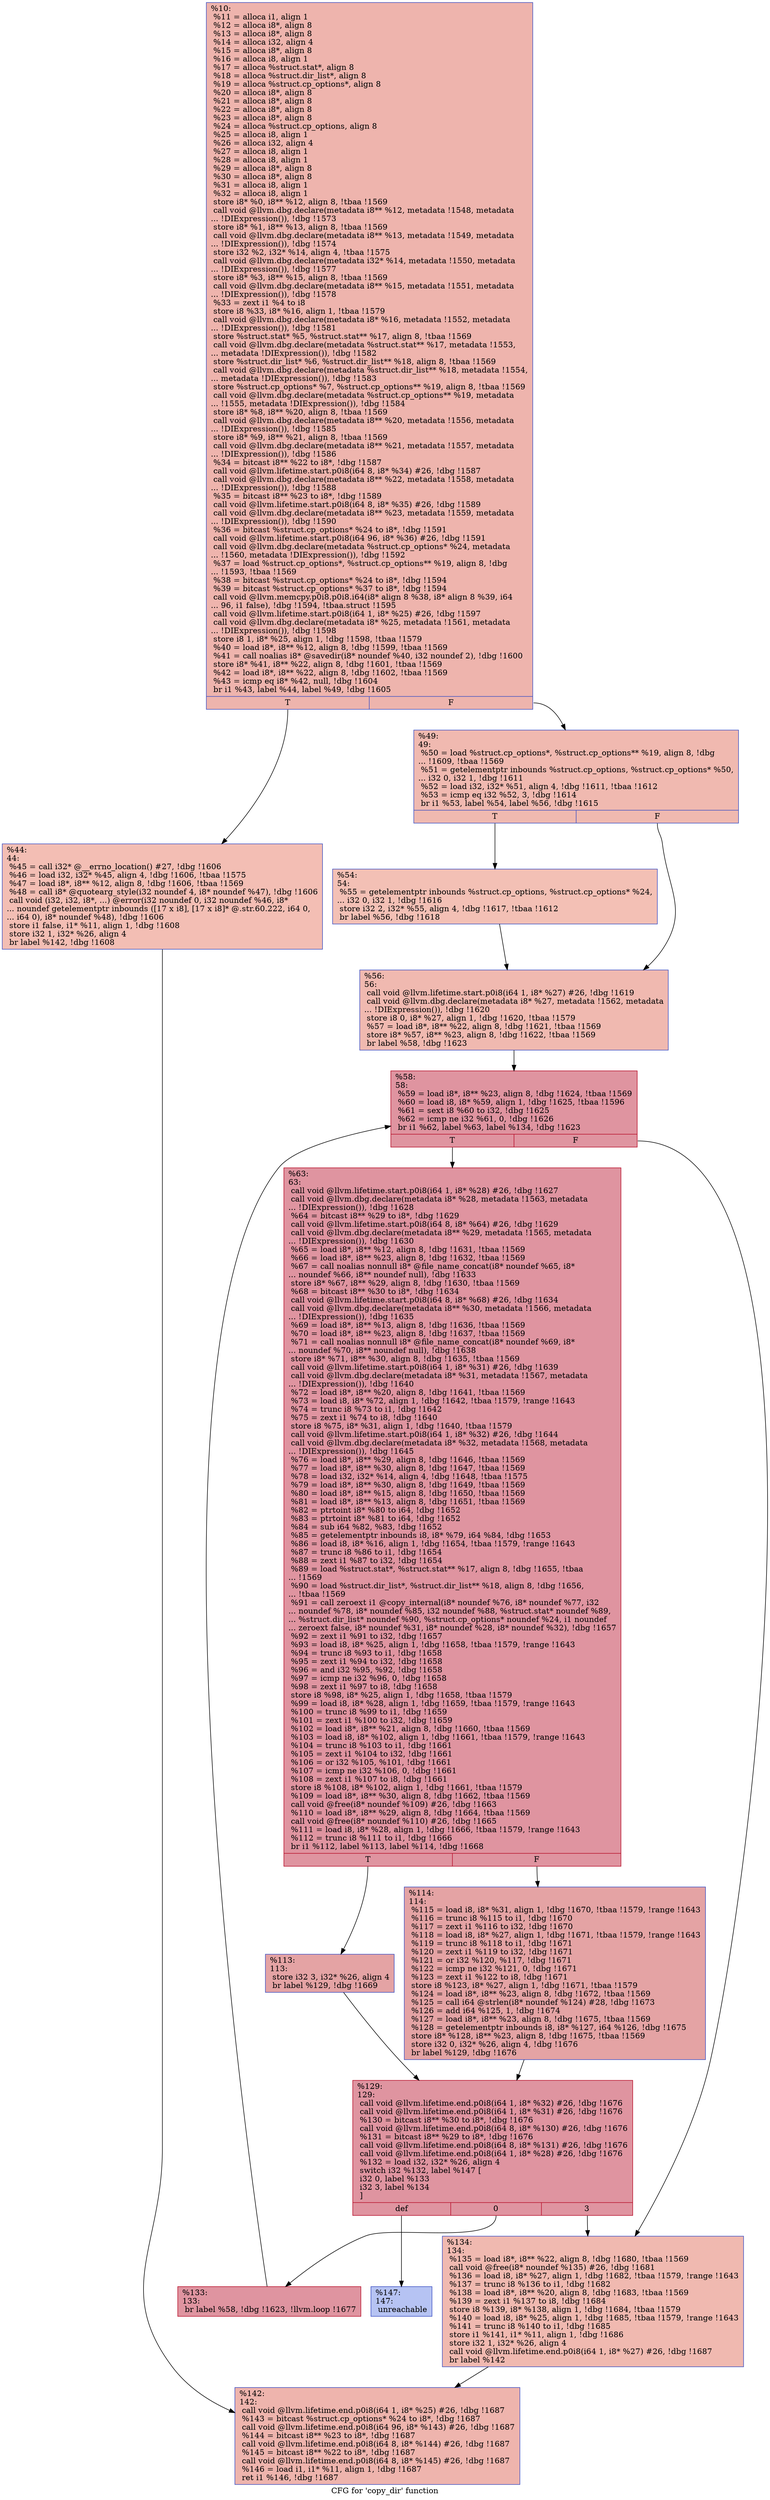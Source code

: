 digraph "CFG for 'copy_dir' function" {
	label="CFG for 'copy_dir' function";

	Node0xe35cb0 [shape=record,color="#3d50c3ff", style=filled, fillcolor="#d8564670",label="{%10:\l  %11 = alloca i1, align 1\l  %12 = alloca i8*, align 8\l  %13 = alloca i8*, align 8\l  %14 = alloca i32, align 4\l  %15 = alloca i8*, align 8\l  %16 = alloca i8, align 1\l  %17 = alloca %struct.stat*, align 8\l  %18 = alloca %struct.dir_list*, align 8\l  %19 = alloca %struct.cp_options*, align 8\l  %20 = alloca i8*, align 8\l  %21 = alloca i8*, align 8\l  %22 = alloca i8*, align 8\l  %23 = alloca i8*, align 8\l  %24 = alloca %struct.cp_options, align 8\l  %25 = alloca i8, align 1\l  %26 = alloca i32, align 4\l  %27 = alloca i8, align 1\l  %28 = alloca i8, align 1\l  %29 = alloca i8*, align 8\l  %30 = alloca i8*, align 8\l  %31 = alloca i8, align 1\l  %32 = alloca i8, align 1\l  store i8* %0, i8** %12, align 8, !tbaa !1569\l  call void @llvm.dbg.declare(metadata i8** %12, metadata !1548, metadata\l... !DIExpression()), !dbg !1573\l  store i8* %1, i8** %13, align 8, !tbaa !1569\l  call void @llvm.dbg.declare(metadata i8** %13, metadata !1549, metadata\l... !DIExpression()), !dbg !1574\l  store i32 %2, i32* %14, align 4, !tbaa !1575\l  call void @llvm.dbg.declare(metadata i32* %14, metadata !1550, metadata\l... !DIExpression()), !dbg !1577\l  store i8* %3, i8** %15, align 8, !tbaa !1569\l  call void @llvm.dbg.declare(metadata i8** %15, metadata !1551, metadata\l... !DIExpression()), !dbg !1578\l  %33 = zext i1 %4 to i8\l  store i8 %33, i8* %16, align 1, !tbaa !1579\l  call void @llvm.dbg.declare(metadata i8* %16, metadata !1552, metadata\l... !DIExpression()), !dbg !1581\l  store %struct.stat* %5, %struct.stat** %17, align 8, !tbaa !1569\l  call void @llvm.dbg.declare(metadata %struct.stat** %17, metadata !1553,\l... metadata !DIExpression()), !dbg !1582\l  store %struct.dir_list* %6, %struct.dir_list** %18, align 8, !tbaa !1569\l  call void @llvm.dbg.declare(metadata %struct.dir_list** %18, metadata !1554,\l... metadata !DIExpression()), !dbg !1583\l  store %struct.cp_options* %7, %struct.cp_options** %19, align 8, !tbaa !1569\l  call void @llvm.dbg.declare(metadata %struct.cp_options** %19, metadata\l... !1555, metadata !DIExpression()), !dbg !1584\l  store i8* %8, i8** %20, align 8, !tbaa !1569\l  call void @llvm.dbg.declare(metadata i8** %20, metadata !1556, metadata\l... !DIExpression()), !dbg !1585\l  store i8* %9, i8** %21, align 8, !tbaa !1569\l  call void @llvm.dbg.declare(metadata i8** %21, metadata !1557, metadata\l... !DIExpression()), !dbg !1586\l  %34 = bitcast i8** %22 to i8*, !dbg !1587\l  call void @llvm.lifetime.start.p0i8(i64 8, i8* %34) #26, !dbg !1587\l  call void @llvm.dbg.declare(metadata i8** %22, metadata !1558, metadata\l... !DIExpression()), !dbg !1588\l  %35 = bitcast i8** %23 to i8*, !dbg !1589\l  call void @llvm.lifetime.start.p0i8(i64 8, i8* %35) #26, !dbg !1589\l  call void @llvm.dbg.declare(metadata i8** %23, metadata !1559, metadata\l... !DIExpression()), !dbg !1590\l  %36 = bitcast %struct.cp_options* %24 to i8*, !dbg !1591\l  call void @llvm.lifetime.start.p0i8(i64 96, i8* %36) #26, !dbg !1591\l  call void @llvm.dbg.declare(metadata %struct.cp_options* %24, metadata\l... !1560, metadata !DIExpression()), !dbg !1592\l  %37 = load %struct.cp_options*, %struct.cp_options** %19, align 8, !dbg\l... !1593, !tbaa !1569\l  %38 = bitcast %struct.cp_options* %24 to i8*, !dbg !1594\l  %39 = bitcast %struct.cp_options* %37 to i8*, !dbg !1594\l  call void @llvm.memcpy.p0i8.p0i8.i64(i8* align 8 %38, i8* align 8 %39, i64\l... 96, i1 false), !dbg !1594, !tbaa.struct !1595\l  call void @llvm.lifetime.start.p0i8(i64 1, i8* %25) #26, !dbg !1597\l  call void @llvm.dbg.declare(metadata i8* %25, metadata !1561, metadata\l... !DIExpression()), !dbg !1598\l  store i8 1, i8* %25, align 1, !dbg !1598, !tbaa !1579\l  %40 = load i8*, i8** %12, align 8, !dbg !1599, !tbaa !1569\l  %41 = call noalias i8* @savedir(i8* noundef %40, i32 noundef 2), !dbg !1600\l  store i8* %41, i8** %22, align 8, !dbg !1601, !tbaa !1569\l  %42 = load i8*, i8** %22, align 8, !dbg !1602, !tbaa !1569\l  %43 = icmp eq i8* %42, null, !dbg !1604\l  br i1 %43, label %44, label %49, !dbg !1605\l|{<s0>T|<s1>F}}"];
	Node0xe35cb0:s0 -> Node0xe38c80;
	Node0xe35cb0:s1 -> Node0xe3ac60;
	Node0xe38c80 [shape=record,color="#3d50c3ff", style=filled, fillcolor="#e36c5570",label="{%44:\l44:                                               \l  %45 = call i32* @__errno_location() #27, !dbg !1606\l  %46 = load i32, i32* %45, align 4, !dbg !1606, !tbaa !1575\l  %47 = load i8*, i8** %12, align 8, !dbg !1606, !tbaa !1569\l  %48 = call i8* @quotearg_style(i32 noundef 4, i8* noundef %47), !dbg !1606\l  call void (i32, i32, i8*, ...) @error(i32 noundef 0, i32 noundef %46, i8*\l... noundef getelementptr inbounds ([17 x i8], [17 x i8]* @.str.60.222, i64 0,\l... i64 0), i8* noundef %48), !dbg !1606\l  store i1 false, i1* %11, align 1, !dbg !1608\l  store i32 1, i32* %26, align 4\l  br label %142, !dbg !1608\l}"];
	Node0xe38c80 -> Node0xe3af80;
	Node0xe3ac60 [shape=record,color="#3d50c3ff", style=filled, fillcolor="#de614d70",label="{%49:\l49:                                               \l  %50 = load %struct.cp_options*, %struct.cp_options** %19, align 8, !dbg\l... !1609, !tbaa !1569\l  %51 = getelementptr inbounds %struct.cp_options, %struct.cp_options* %50,\l... i32 0, i32 1, !dbg !1611\l  %52 = load i32, i32* %51, align 4, !dbg !1611, !tbaa !1612\l  %53 = icmp eq i32 %52, 3, !dbg !1614\l  br i1 %53, label %54, label %56, !dbg !1615\l|{<s0>T|<s1>F}}"];
	Node0xe3ac60:s0 -> Node0xe3acb0;
	Node0xe3ac60:s1 -> Node0xe3ad00;
	Node0xe3acb0 [shape=record,color="#3d50c3ff", style=filled, fillcolor="#e5705870",label="{%54:\l54:                                               \l  %55 = getelementptr inbounds %struct.cp_options, %struct.cp_options* %24,\l... i32 0, i32 1, !dbg !1616\l  store i32 2, i32* %55, align 4, !dbg !1617, !tbaa !1612\l  br label %56, !dbg !1618\l}"];
	Node0xe3acb0 -> Node0xe3ad00;
	Node0xe3ad00 [shape=record,color="#3d50c3ff", style=filled, fillcolor="#de614d70",label="{%56:\l56:                                               \l  call void @llvm.lifetime.start.p0i8(i64 1, i8* %27) #26, !dbg !1619\l  call void @llvm.dbg.declare(metadata i8* %27, metadata !1562, metadata\l... !DIExpression()), !dbg !1620\l  store i8 0, i8* %27, align 1, !dbg !1620, !tbaa !1579\l  %57 = load i8*, i8** %22, align 8, !dbg !1621, !tbaa !1569\l  store i8* %57, i8** %23, align 8, !dbg !1622, !tbaa !1569\l  br label %58, !dbg !1623\l}"];
	Node0xe3ad00 -> Node0xe3ad50;
	Node0xe3ad50 [shape=record,color="#b70d28ff", style=filled, fillcolor="#b70d2870",label="{%58:\l58:                                               \l  %59 = load i8*, i8** %23, align 8, !dbg !1624, !tbaa !1569\l  %60 = load i8, i8* %59, align 1, !dbg !1625, !tbaa !1596\l  %61 = sext i8 %60 to i32, !dbg !1625\l  %62 = icmp ne i32 %61, 0, !dbg !1626\l  br i1 %62, label %63, label %134, !dbg !1623\l|{<s0>T|<s1>F}}"];
	Node0xe3ad50:s0 -> Node0xe3ada0;
	Node0xe3ad50:s1 -> Node0xe3af30;
	Node0xe3ada0 [shape=record,color="#b70d28ff", style=filled, fillcolor="#b70d2870",label="{%63:\l63:                                               \l  call void @llvm.lifetime.start.p0i8(i64 1, i8* %28) #26, !dbg !1627\l  call void @llvm.dbg.declare(metadata i8* %28, metadata !1563, metadata\l... !DIExpression()), !dbg !1628\l  %64 = bitcast i8** %29 to i8*, !dbg !1629\l  call void @llvm.lifetime.start.p0i8(i64 8, i8* %64) #26, !dbg !1629\l  call void @llvm.dbg.declare(metadata i8** %29, metadata !1565, metadata\l... !DIExpression()), !dbg !1630\l  %65 = load i8*, i8** %12, align 8, !dbg !1631, !tbaa !1569\l  %66 = load i8*, i8** %23, align 8, !dbg !1632, !tbaa !1569\l  %67 = call noalias nonnull i8* @file_name_concat(i8* noundef %65, i8*\l... noundef %66, i8** noundef null), !dbg !1633\l  store i8* %67, i8** %29, align 8, !dbg !1630, !tbaa !1569\l  %68 = bitcast i8** %30 to i8*, !dbg !1634\l  call void @llvm.lifetime.start.p0i8(i64 8, i8* %68) #26, !dbg !1634\l  call void @llvm.dbg.declare(metadata i8** %30, metadata !1566, metadata\l... !DIExpression()), !dbg !1635\l  %69 = load i8*, i8** %13, align 8, !dbg !1636, !tbaa !1569\l  %70 = load i8*, i8** %23, align 8, !dbg !1637, !tbaa !1569\l  %71 = call noalias nonnull i8* @file_name_concat(i8* noundef %69, i8*\l... noundef %70, i8** noundef null), !dbg !1638\l  store i8* %71, i8** %30, align 8, !dbg !1635, !tbaa !1569\l  call void @llvm.lifetime.start.p0i8(i64 1, i8* %31) #26, !dbg !1639\l  call void @llvm.dbg.declare(metadata i8* %31, metadata !1567, metadata\l... !DIExpression()), !dbg !1640\l  %72 = load i8*, i8** %20, align 8, !dbg !1641, !tbaa !1569\l  %73 = load i8, i8* %72, align 1, !dbg !1642, !tbaa !1579, !range !1643\l  %74 = trunc i8 %73 to i1, !dbg !1642\l  %75 = zext i1 %74 to i8, !dbg !1640\l  store i8 %75, i8* %31, align 1, !dbg !1640, !tbaa !1579\l  call void @llvm.lifetime.start.p0i8(i64 1, i8* %32) #26, !dbg !1644\l  call void @llvm.dbg.declare(metadata i8* %32, metadata !1568, metadata\l... !DIExpression()), !dbg !1645\l  %76 = load i8*, i8** %29, align 8, !dbg !1646, !tbaa !1569\l  %77 = load i8*, i8** %30, align 8, !dbg !1647, !tbaa !1569\l  %78 = load i32, i32* %14, align 4, !dbg !1648, !tbaa !1575\l  %79 = load i8*, i8** %30, align 8, !dbg !1649, !tbaa !1569\l  %80 = load i8*, i8** %15, align 8, !dbg !1650, !tbaa !1569\l  %81 = load i8*, i8** %13, align 8, !dbg !1651, !tbaa !1569\l  %82 = ptrtoint i8* %80 to i64, !dbg !1652\l  %83 = ptrtoint i8* %81 to i64, !dbg !1652\l  %84 = sub i64 %82, %83, !dbg !1652\l  %85 = getelementptr inbounds i8, i8* %79, i64 %84, !dbg !1653\l  %86 = load i8, i8* %16, align 1, !dbg !1654, !tbaa !1579, !range !1643\l  %87 = trunc i8 %86 to i1, !dbg !1654\l  %88 = zext i1 %87 to i32, !dbg !1654\l  %89 = load %struct.stat*, %struct.stat** %17, align 8, !dbg !1655, !tbaa\l... !1569\l  %90 = load %struct.dir_list*, %struct.dir_list** %18, align 8, !dbg !1656,\l... !tbaa !1569\l  %91 = call zeroext i1 @copy_internal(i8* noundef %76, i8* noundef %77, i32\l... noundef %78, i8* noundef %85, i32 noundef %88, %struct.stat* noundef %89,\l... %struct.dir_list* noundef %90, %struct.cp_options* noundef %24, i1 noundef\l... zeroext false, i8* noundef %31, i8* noundef %28, i8* noundef %32), !dbg !1657\l  %92 = zext i1 %91 to i32, !dbg !1657\l  %93 = load i8, i8* %25, align 1, !dbg !1658, !tbaa !1579, !range !1643\l  %94 = trunc i8 %93 to i1, !dbg !1658\l  %95 = zext i1 %94 to i32, !dbg !1658\l  %96 = and i32 %95, %92, !dbg !1658\l  %97 = icmp ne i32 %96, 0, !dbg !1658\l  %98 = zext i1 %97 to i8, !dbg !1658\l  store i8 %98, i8* %25, align 1, !dbg !1658, !tbaa !1579\l  %99 = load i8, i8* %28, align 1, !dbg !1659, !tbaa !1579, !range !1643\l  %100 = trunc i8 %99 to i1, !dbg !1659\l  %101 = zext i1 %100 to i32, !dbg !1659\l  %102 = load i8*, i8** %21, align 8, !dbg !1660, !tbaa !1569\l  %103 = load i8, i8* %102, align 1, !dbg !1661, !tbaa !1579, !range !1643\l  %104 = trunc i8 %103 to i1, !dbg !1661\l  %105 = zext i1 %104 to i32, !dbg !1661\l  %106 = or i32 %105, %101, !dbg !1661\l  %107 = icmp ne i32 %106, 0, !dbg !1661\l  %108 = zext i1 %107 to i8, !dbg !1661\l  store i8 %108, i8* %102, align 1, !dbg !1661, !tbaa !1579\l  %109 = load i8*, i8** %30, align 8, !dbg !1662, !tbaa !1569\l  call void @free(i8* noundef %109) #26, !dbg !1663\l  %110 = load i8*, i8** %29, align 8, !dbg !1664, !tbaa !1569\l  call void @free(i8* noundef %110) #26, !dbg !1665\l  %111 = load i8, i8* %28, align 1, !dbg !1666, !tbaa !1579, !range !1643\l  %112 = trunc i8 %111 to i1, !dbg !1666\l  br i1 %112, label %113, label %114, !dbg !1668\l|{<s0>T|<s1>F}}"];
	Node0xe3ada0:s0 -> Node0xe3adf0;
	Node0xe3ada0:s1 -> Node0xe3ae40;
	Node0xe3adf0 [shape=record,color="#3d50c3ff", style=filled, fillcolor="#c32e3170",label="{%113:\l113:                                              \l  store i32 3, i32* %26, align 4\l  br label %129, !dbg !1669\l}"];
	Node0xe3adf0 -> Node0xe3ae90;
	Node0xe3ae40 [shape=record,color="#3d50c3ff", style=filled, fillcolor="#c32e3170",label="{%114:\l114:                                              \l  %115 = load i8, i8* %31, align 1, !dbg !1670, !tbaa !1579, !range !1643\l  %116 = trunc i8 %115 to i1, !dbg !1670\l  %117 = zext i1 %116 to i32, !dbg !1670\l  %118 = load i8, i8* %27, align 1, !dbg !1671, !tbaa !1579, !range !1643\l  %119 = trunc i8 %118 to i1, !dbg !1671\l  %120 = zext i1 %119 to i32, !dbg !1671\l  %121 = or i32 %120, %117, !dbg !1671\l  %122 = icmp ne i32 %121, 0, !dbg !1671\l  %123 = zext i1 %122 to i8, !dbg !1671\l  store i8 %123, i8* %27, align 1, !dbg !1671, !tbaa !1579\l  %124 = load i8*, i8** %23, align 8, !dbg !1672, !tbaa !1569\l  %125 = call i64 @strlen(i8* noundef %124) #28, !dbg !1673\l  %126 = add i64 %125, 1, !dbg !1674\l  %127 = load i8*, i8** %23, align 8, !dbg !1675, !tbaa !1569\l  %128 = getelementptr inbounds i8, i8* %127, i64 %126, !dbg !1675\l  store i8* %128, i8** %23, align 8, !dbg !1675, !tbaa !1569\l  store i32 0, i32* %26, align 4, !dbg !1676\l  br label %129, !dbg !1676\l}"];
	Node0xe3ae40 -> Node0xe3ae90;
	Node0xe3ae90 [shape=record,color="#b70d28ff", style=filled, fillcolor="#b70d2870",label="{%129:\l129:                                              \l  call void @llvm.lifetime.end.p0i8(i64 1, i8* %32) #26, !dbg !1676\l  call void @llvm.lifetime.end.p0i8(i64 1, i8* %31) #26, !dbg !1676\l  %130 = bitcast i8** %30 to i8*, !dbg !1676\l  call void @llvm.lifetime.end.p0i8(i64 8, i8* %130) #26, !dbg !1676\l  %131 = bitcast i8** %29 to i8*, !dbg !1676\l  call void @llvm.lifetime.end.p0i8(i64 8, i8* %131) #26, !dbg !1676\l  call void @llvm.lifetime.end.p0i8(i64 1, i8* %28) #26, !dbg !1676\l  %132 = load i32, i32* %26, align 4\l  switch i32 %132, label %147 [\l    i32 0, label %133\l    i32 3, label %134\l  ]\l|{<s0>def|<s1>0|<s2>3}}"];
	Node0xe3ae90:s0 -> Node0xe3afd0;
	Node0xe3ae90:s1 -> Node0xe3aee0;
	Node0xe3ae90:s2 -> Node0xe3af30;
	Node0xe3aee0 [shape=record,color="#b70d28ff", style=filled, fillcolor="#b70d2870",label="{%133:\l133:                                              \l  br label %58, !dbg !1623, !llvm.loop !1677\l}"];
	Node0xe3aee0 -> Node0xe3ad50;
	Node0xe3af30 [shape=record,color="#3d50c3ff", style=filled, fillcolor="#de614d70",label="{%134:\l134:                                              \l  %135 = load i8*, i8** %22, align 8, !dbg !1680, !tbaa !1569\l  call void @free(i8* noundef %135) #26, !dbg !1681\l  %136 = load i8, i8* %27, align 1, !dbg !1682, !tbaa !1579, !range !1643\l  %137 = trunc i8 %136 to i1, !dbg !1682\l  %138 = load i8*, i8** %20, align 8, !dbg !1683, !tbaa !1569\l  %139 = zext i1 %137 to i8, !dbg !1684\l  store i8 %139, i8* %138, align 1, !dbg !1684, !tbaa !1579\l  %140 = load i8, i8* %25, align 1, !dbg !1685, !tbaa !1579, !range !1643\l  %141 = trunc i8 %140 to i1, !dbg !1685\l  store i1 %141, i1* %11, align 1, !dbg !1686\l  store i32 1, i32* %26, align 4\l  call void @llvm.lifetime.end.p0i8(i64 1, i8* %27) #26, !dbg !1687\l  br label %142\l}"];
	Node0xe3af30 -> Node0xe3af80;
	Node0xe3af80 [shape=record,color="#3d50c3ff", style=filled, fillcolor="#d8564670",label="{%142:\l142:                                              \l  call void @llvm.lifetime.end.p0i8(i64 1, i8* %25) #26, !dbg !1687\l  %143 = bitcast %struct.cp_options* %24 to i8*, !dbg !1687\l  call void @llvm.lifetime.end.p0i8(i64 96, i8* %143) #26, !dbg !1687\l  %144 = bitcast i8** %23 to i8*, !dbg !1687\l  call void @llvm.lifetime.end.p0i8(i64 8, i8* %144) #26, !dbg !1687\l  %145 = bitcast i8** %22 to i8*, !dbg !1687\l  call void @llvm.lifetime.end.p0i8(i64 8, i8* %145) #26, !dbg !1687\l  %146 = load i1, i1* %11, align 1, !dbg !1687\l  ret i1 %146, !dbg !1687\l}"];
	Node0xe3afd0 [shape=record,color="#3d50c3ff", style=filled, fillcolor="#5977e370",label="{%147:\l147:                                              \l  unreachable\l}"];
}
